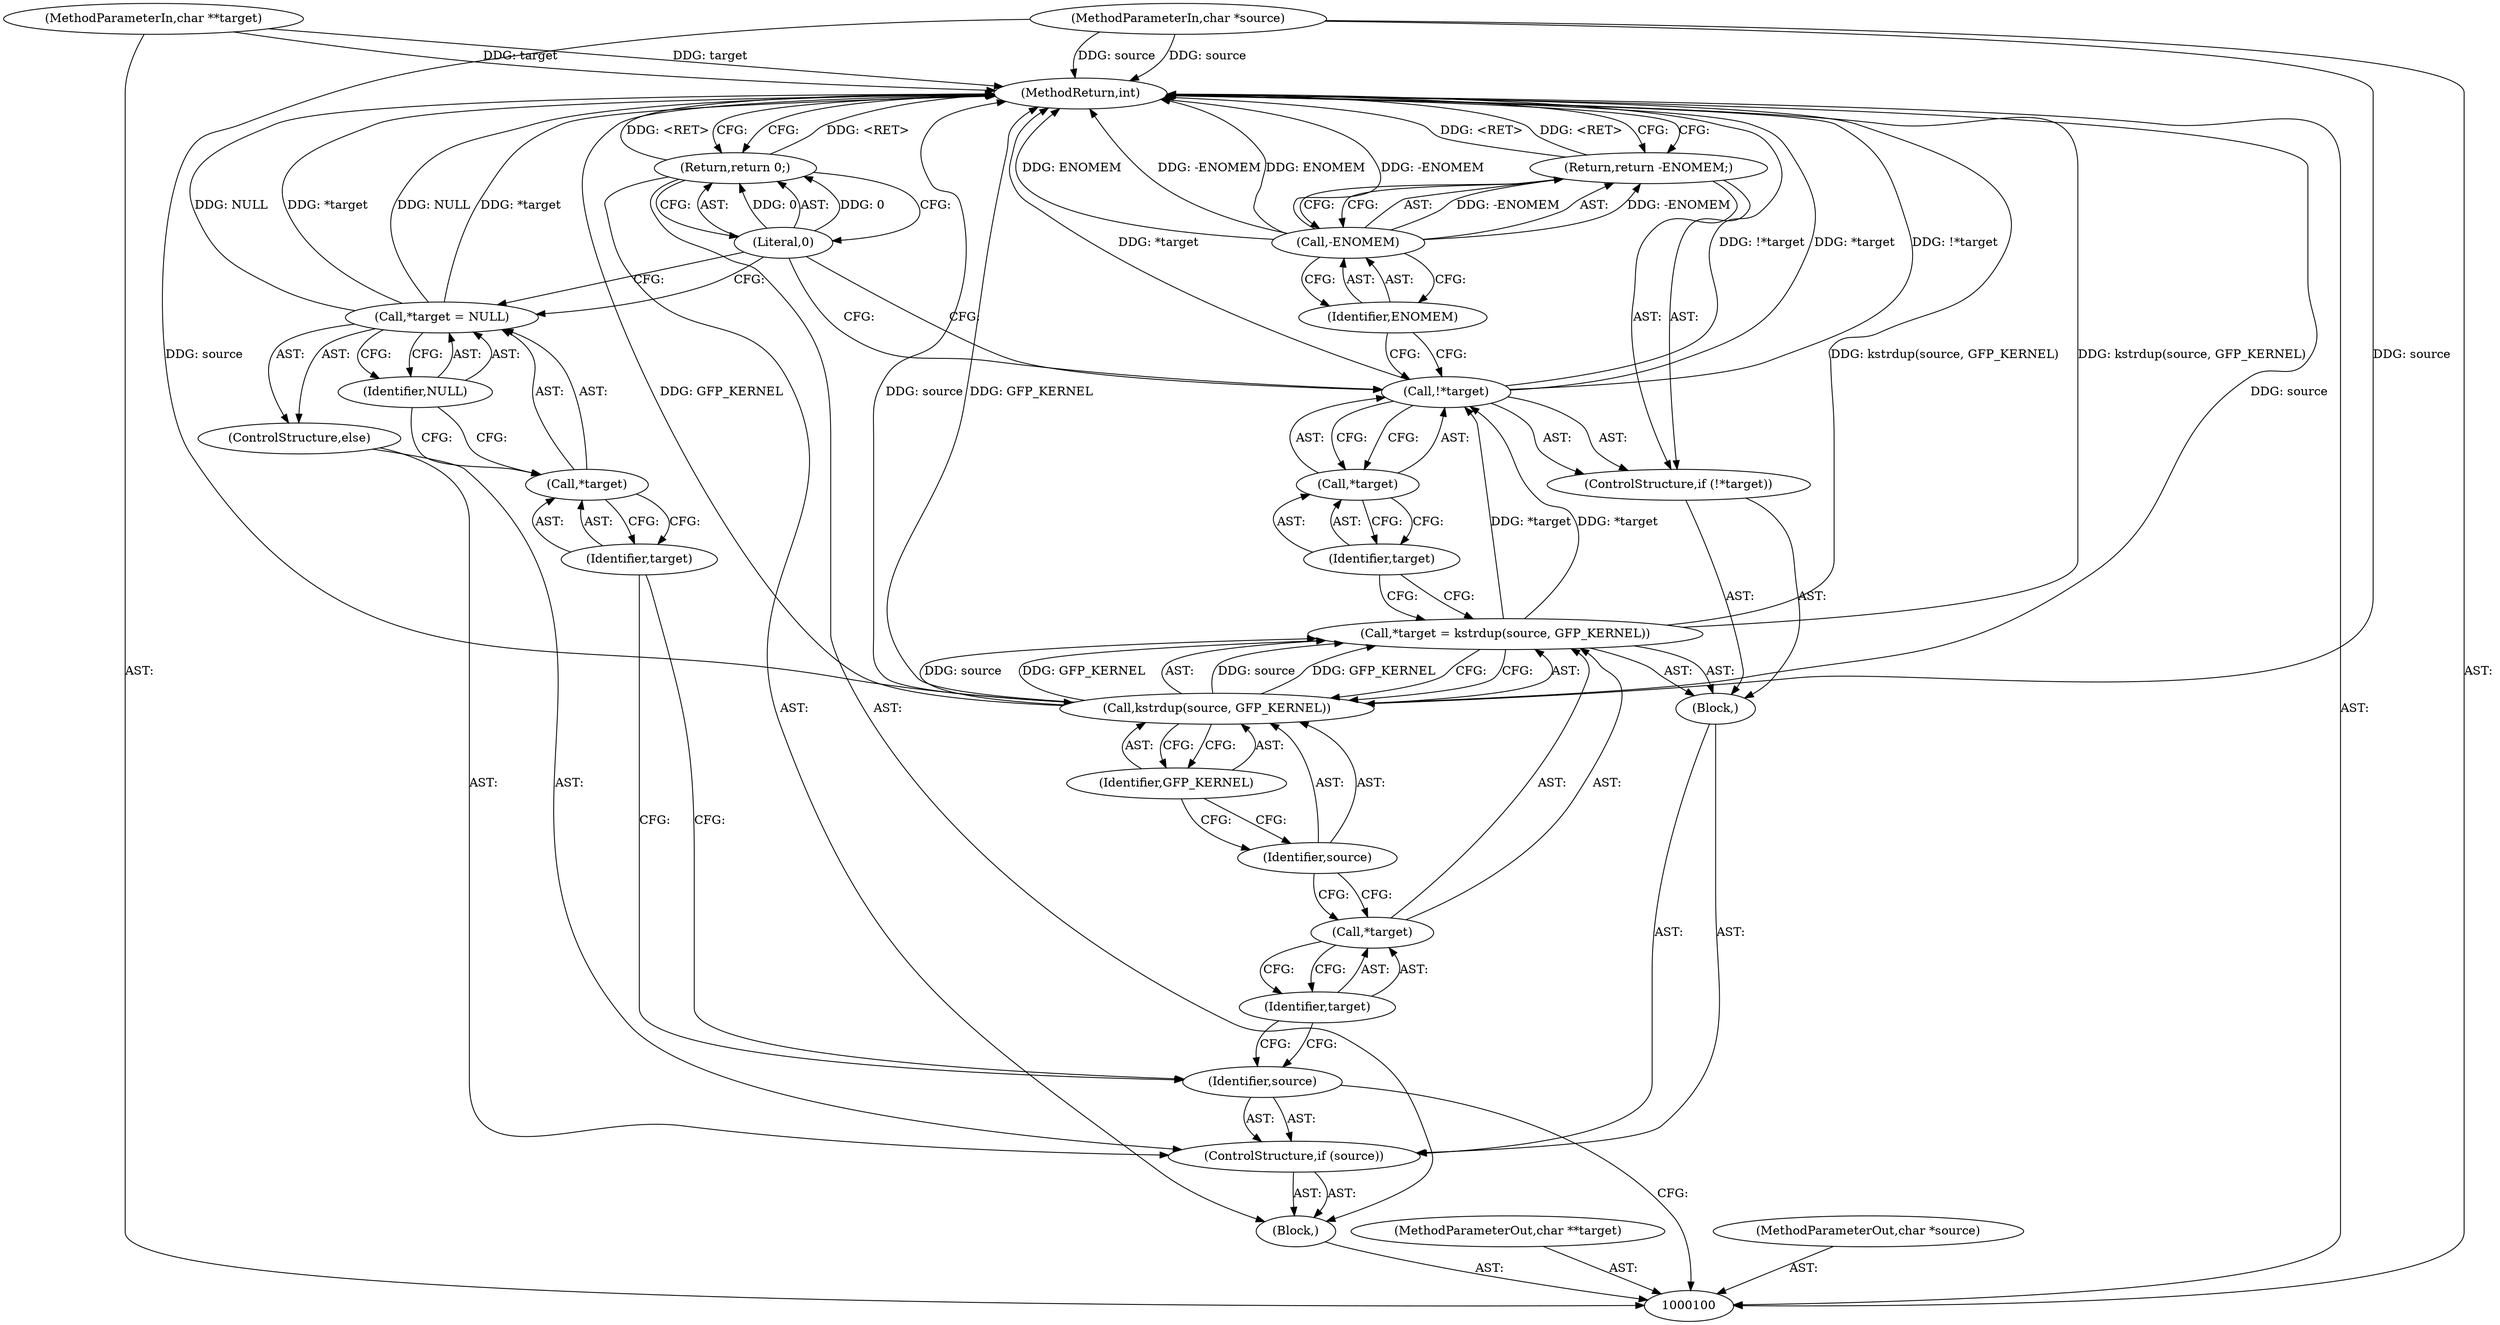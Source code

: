 digraph "1_linux_c70422f760c120480fee4de6c38804c72aa26bc1_11" {
"1000127" [label="(MethodReturn,int)"];
"1000101" [label="(MethodParameterIn,char **target)"];
"1000156" [label="(MethodParameterOut,char **target)"];
"1000102" [label="(MethodParameterIn,char *source)"];
"1000157" [label="(MethodParameterOut,char *source)"];
"1000103" [label="(Block,)"];
"1000104" [label="(ControlStructure,if (source))"];
"1000106" [label="(Block,)"];
"1000105" [label="(Identifier,source)"];
"1000110" [label="(Call,kstrdup(source, GFP_KERNEL))"];
"1000107" [label="(Call,*target = kstrdup(source, GFP_KERNEL))"];
"1000108" [label="(Call,*target)"];
"1000111" [label="(Identifier,source)"];
"1000112" [label="(Identifier,GFP_KERNEL)"];
"1000109" [label="(Identifier,target)"];
"1000113" [label="(ControlStructure,if (!*target))"];
"1000114" [label="(Call,!*target)"];
"1000115" [label="(Call,*target)"];
"1000116" [label="(Identifier,target)"];
"1000118" [label="(Call,-ENOMEM)"];
"1000119" [label="(Identifier,ENOMEM)"];
"1000117" [label="(Return,return -ENOMEM;)"];
"1000120" [label="(ControlStructure,else)"];
"1000124" [label="(Identifier,NULL)"];
"1000121" [label="(Call,*target = NULL)"];
"1000122" [label="(Call,*target)"];
"1000123" [label="(Identifier,target)"];
"1000125" [label="(Return,return 0;)"];
"1000126" [label="(Literal,0)"];
"1000127" -> "1000100"  [label="AST: "];
"1000127" -> "1000117"  [label="CFG: "];
"1000127" -> "1000125"  [label="CFG: "];
"1000117" -> "1000127"  [label="DDG: <RET>"];
"1000114" -> "1000127"  [label="DDG: !*target"];
"1000114" -> "1000127"  [label="DDG: *target"];
"1000118" -> "1000127"  [label="DDG: -ENOMEM"];
"1000118" -> "1000127"  [label="DDG: ENOMEM"];
"1000121" -> "1000127"  [label="DDG: *target"];
"1000121" -> "1000127"  [label="DDG: NULL"];
"1000110" -> "1000127"  [label="DDG: source"];
"1000110" -> "1000127"  [label="DDG: GFP_KERNEL"];
"1000102" -> "1000127"  [label="DDG: source"];
"1000101" -> "1000127"  [label="DDG: target"];
"1000107" -> "1000127"  [label="DDG: kstrdup(source, GFP_KERNEL)"];
"1000125" -> "1000127"  [label="DDG: <RET>"];
"1000101" -> "1000100"  [label="AST: "];
"1000101" -> "1000127"  [label="DDG: target"];
"1000156" -> "1000100"  [label="AST: "];
"1000102" -> "1000100"  [label="AST: "];
"1000102" -> "1000127"  [label="DDG: source"];
"1000102" -> "1000110"  [label="DDG: source"];
"1000157" -> "1000100"  [label="AST: "];
"1000103" -> "1000100"  [label="AST: "];
"1000104" -> "1000103"  [label="AST: "];
"1000125" -> "1000103"  [label="AST: "];
"1000104" -> "1000103"  [label="AST: "];
"1000105" -> "1000104"  [label="AST: "];
"1000106" -> "1000104"  [label="AST: "];
"1000120" -> "1000104"  [label="AST: "];
"1000106" -> "1000104"  [label="AST: "];
"1000107" -> "1000106"  [label="AST: "];
"1000113" -> "1000106"  [label="AST: "];
"1000105" -> "1000104"  [label="AST: "];
"1000105" -> "1000100"  [label="CFG: "];
"1000109" -> "1000105"  [label="CFG: "];
"1000123" -> "1000105"  [label="CFG: "];
"1000110" -> "1000107"  [label="AST: "];
"1000110" -> "1000112"  [label="CFG: "];
"1000111" -> "1000110"  [label="AST: "];
"1000112" -> "1000110"  [label="AST: "];
"1000107" -> "1000110"  [label="CFG: "];
"1000110" -> "1000127"  [label="DDG: source"];
"1000110" -> "1000127"  [label="DDG: GFP_KERNEL"];
"1000110" -> "1000107"  [label="DDG: source"];
"1000110" -> "1000107"  [label="DDG: GFP_KERNEL"];
"1000102" -> "1000110"  [label="DDG: source"];
"1000107" -> "1000106"  [label="AST: "];
"1000107" -> "1000110"  [label="CFG: "];
"1000108" -> "1000107"  [label="AST: "];
"1000110" -> "1000107"  [label="AST: "];
"1000116" -> "1000107"  [label="CFG: "];
"1000107" -> "1000127"  [label="DDG: kstrdup(source, GFP_KERNEL)"];
"1000110" -> "1000107"  [label="DDG: source"];
"1000110" -> "1000107"  [label="DDG: GFP_KERNEL"];
"1000107" -> "1000114"  [label="DDG: *target"];
"1000108" -> "1000107"  [label="AST: "];
"1000108" -> "1000109"  [label="CFG: "];
"1000109" -> "1000108"  [label="AST: "];
"1000111" -> "1000108"  [label="CFG: "];
"1000111" -> "1000110"  [label="AST: "];
"1000111" -> "1000108"  [label="CFG: "];
"1000112" -> "1000111"  [label="CFG: "];
"1000112" -> "1000110"  [label="AST: "];
"1000112" -> "1000111"  [label="CFG: "];
"1000110" -> "1000112"  [label="CFG: "];
"1000109" -> "1000108"  [label="AST: "];
"1000109" -> "1000105"  [label="CFG: "];
"1000108" -> "1000109"  [label="CFG: "];
"1000113" -> "1000106"  [label="AST: "];
"1000114" -> "1000113"  [label="AST: "];
"1000117" -> "1000113"  [label="AST: "];
"1000114" -> "1000113"  [label="AST: "];
"1000114" -> "1000115"  [label="CFG: "];
"1000115" -> "1000114"  [label="AST: "];
"1000119" -> "1000114"  [label="CFG: "];
"1000126" -> "1000114"  [label="CFG: "];
"1000114" -> "1000127"  [label="DDG: !*target"];
"1000114" -> "1000127"  [label="DDG: *target"];
"1000107" -> "1000114"  [label="DDG: *target"];
"1000115" -> "1000114"  [label="AST: "];
"1000115" -> "1000116"  [label="CFG: "];
"1000116" -> "1000115"  [label="AST: "];
"1000114" -> "1000115"  [label="CFG: "];
"1000116" -> "1000115"  [label="AST: "];
"1000116" -> "1000107"  [label="CFG: "];
"1000115" -> "1000116"  [label="CFG: "];
"1000118" -> "1000117"  [label="AST: "];
"1000118" -> "1000119"  [label="CFG: "];
"1000119" -> "1000118"  [label="AST: "];
"1000117" -> "1000118"  [label="CFG: "];
"1000118" -> "1000127"  [label="DDG: -ENOMEM"];
"1000118" -> "1000127"  [label="DDG: ENOMEM"];
"1000118" -> "1000117"  [label="DDG: -ENOMEM"];
"1000119" -> "1000118"  [label="AST: "];
"1000119" -> "1000114"  [label="CFG: "];
"1000118" -> "1000119"  [label="CFG: "];
"1000117" -> "1000113"  [label="AST: "];
"1000117" -> "1000118"  [label="CFG: "];
"1000118" -> "1000117"  [label="AST: "];
"1000127" -> "1000117"  [label="CFG: "];
"1000117" -> "1000127"  [label="DDG: <RET>"];
"1000118" -> "1000117"  [label="DDG: -ENOMEM"];
"1000120" -> "1000104"  [label="AST: "];
"1000121" -> "1000120"  [label="AST: "];
"1000124" -> "1000121"  [label="AST: "];
"1000124" -> "1000122"  [label="CFG: "];
"1000121" -> "1000124"  [label="CFG: "];
"1000121" -> "1000120"  [label="AST: "];
"1000121" -> "1000124"  [label="CFG: "];
"1000122" -> "1000121"  [label="AST: "];
"1000124" -> "1000121"  [label="AST: "];
"1000126" -> "1000121"  [label="CFG: "];
"1000121" -> "1000127"  [label="DDG: *target"];
"1000121" -> "1000127"  [label="DDG: NULL"];
"1000122" -> "1000121"  [label="AST: "];
"1000122" -> "1000123"  [label="CFG: "];
"1000123" -> "1000122"  [label="AST: "];
"1000124" -> "1000122"  [label="CFG: "];
"1000123" -> "1000122"  [label="AST: "];
"1000123" -> "1000105"  [label="CFG: "];
"1000122" -> "1000123"  [label="CFG: "];
"1000125" -> "1000103"  [label="AST: "];
"1000125" -> "1000126"  [label="CFG: "];
"1000126" -> "1000125"  [label="AST: "];
"1000127" -> "1000125"  [label="CFG: "];
"1000125" -> "1000127"  [label="DDG: <RET>"];
"1000126" -> "1000125"  [label="DDG: 0"];
"1000126" -> "1000125"  [label="AST: "];
"1000126" -> "1000114"  [label="CFG: "];
"1000126" -> "1000121"  [label="CFG: "];
"1000125" -> "1000126"  [label="CFG: "];
"1000126" -> "1000125"  [label="DDG: 0"];
}
